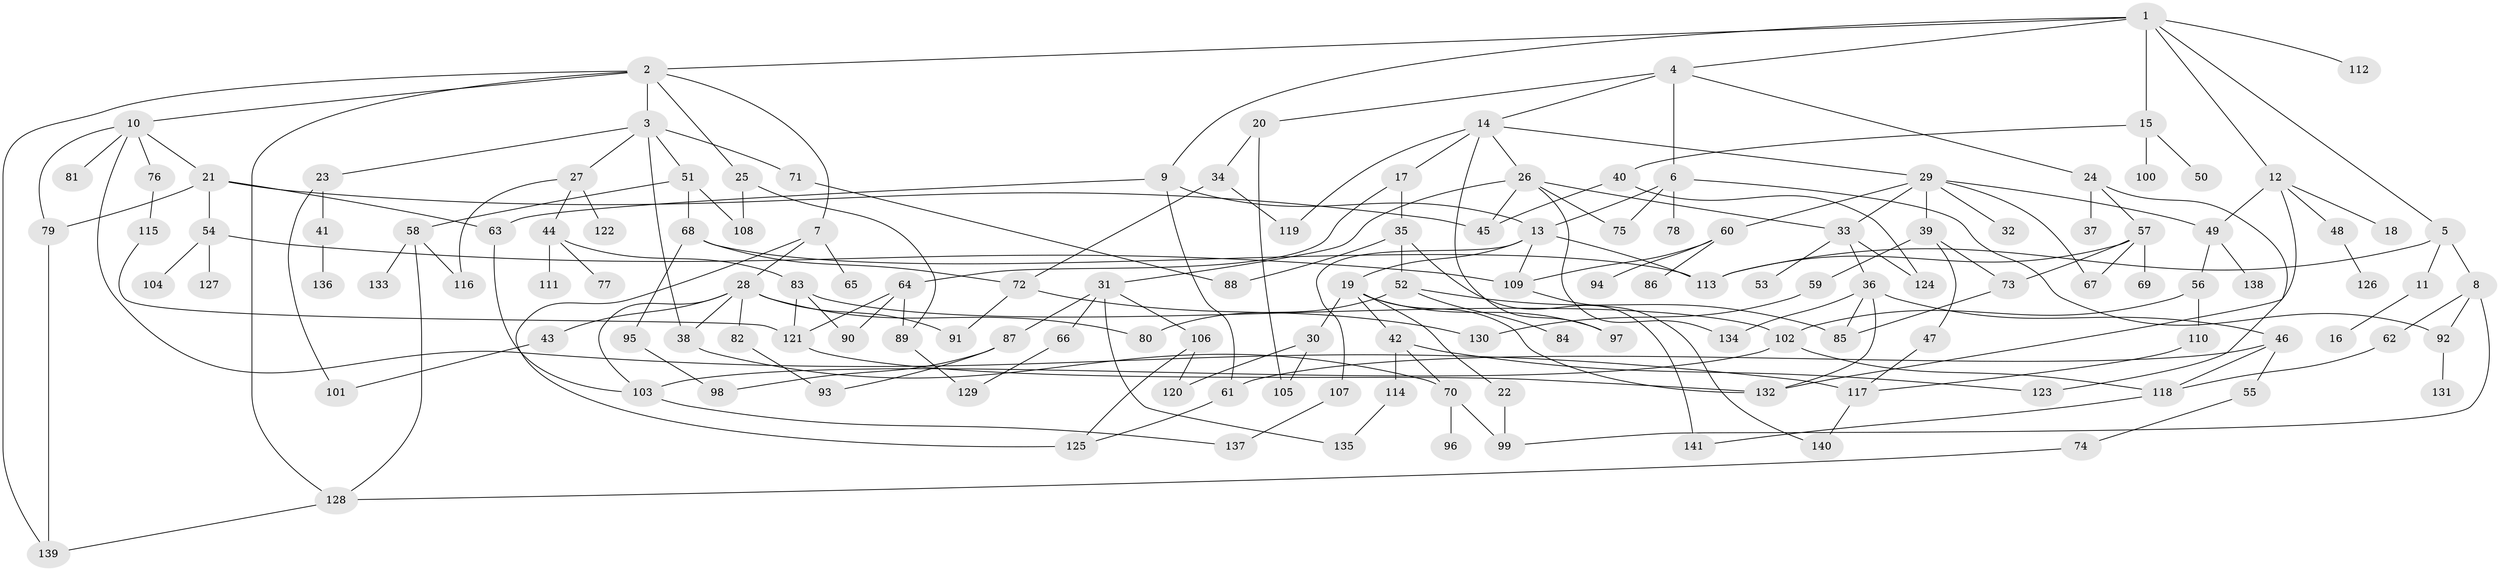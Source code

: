 // coarse degree distribution, {15: 0.017857142857142856, 6: 0.08928571428571429, 17: 0.017857142857142856, 4: 0.19642857142857142, 3: 0.125, 5: 0.07142857142857142, 2: 0.17857142857142858, 1: 0.21428571428571427, 10: 0.017857142857142856, 7: 0.05357142857142857, 8: 0.017857142857142856}
// Generated by graph-tools (version 1.1) at 2025/17/03/04/25 18:17:14]
// undirected, 141 vertices, 205 edges
graph export_dot {
graph [start="1"]
  node [color=gray90,style=filled];
  1;
  2;
  3;
  4;
  5;
  6;
  7;
  8;
  9;
  10;
  11;
  12;
  13;
  14;
  15;
  16;
  17;
  18;
  19;
  20;
  21;
  22;
  23;
  24;
  25;
  26;
  27;
  28;
  29;
  30;
  31;
  32;
  33;
  34;
  35;
  36;
  37;
  38;
  39;
  40;
  41;
  42;
  43;
  44;
  45;
  46;
  47;
  48;
  49;
  50;
  51;
  52;
  53;
  54;
  55;
  56;
  57;
  58;
  59;
  60;
  61;
  62;
  63;
  64;
  65;
  66;
  67;
  68;
  69;
  70;
  71;
  72;
  73;
  74;
  75;
  76;
  77;
  78;
  79;
  80;
  81;
  82;
  83;
  84;
  85;
  86;
  87;
  88;
  89;
  90;
  91;
  92;
  93;
  94;
  95;
  96;
  97;
  98;
  99;
  100;
  101;
  102;
  103;
  104;
  105;
  106;
  107;
  108;
  109;
  110;
  111;
  112;
  113;
  114;
  115;
  116;
  117;
  118;
  119;
  120;
  121;
  122;
  123;
  124;
  125;
  126;
  127;
  128;
  129;
  130;
  131;
  132;
  133;
  134;
  135;
  136;
  137;
  138;
  139;
  140;
  141;
  1 -- 2;
  1 -- 4;
  1 -- 5;
  1 -- 9;
  1 -- 12;
  1 -- 15;
  1 -- 112;
  2 -- 3;
  2 -- 7;
  2 -- 10;
  2 -- 25;
  2 -- 128;
  2 -- 139;
  3 -- 23;
  3 -- 27;
  3 -- 38;
  3 -- 51;
  3 -- 71;
  4 -- 6;
  4 -- 14;
  4 -- 20;
  4 -- 24;
  5 -- 8;
  5 -- 11;
  5 -- 113;
  6 -- 13;
  6 -- 75;
  6 -- 78;
  6 -- 92;
  7 -- 28;
  7 -- 65;
  7 -- 125;
  8 -- 62;
  8 -- 99;
  8 -- 92;
  9 -- 61;
  9 -- 63;
  9 -- 13;
  10 -- 21;
  10 -- 76;
  10 -- 79;
  10 -- 81;
  10 -- 117;
  11 -- 16;
  12 -- 18;
  12 -- 48;
  12 -- 49;
  12 -- 132;
  13 -- 19;
  13 -- 107;
  13 -- 109;
  13 -- 113;
  14 -- 17;
  14 -- 26;
  14 -- 29;
  14 -- 97;
  14 -- 119;
  15 -- 40;
  15 -- 50;
  15 -- 100;
  17 -- 35;
  17 -- 64;
  19 -- 22;
  19 -- 30;
  19 -- 42;
  19 -- 132;
  19 -- 97;
  20 -- 34;
  20 -- 105;
  21 -- 54;
  21 -- 79;
  21 -- 63;
  21 -- 45;
  22 -- 99;
  23 -- 41;
  23 -- 101;
  24 -- 37;
  24 -- 57;
  24 -- 123;
  25 -- 108;
  25 -- 89;
  26 -- 31;
  26 -- 134;
  26 -- 33;
  26 -- 45;
  26 -- 75;
  27 -- 44;
  27 -- 116;
  27 -- 122;
  28 -- 43;
  28 -- 82;
  28 -- 91;
  28 -- 103;
  28 -- 80;
  28 -- 38;
  29 -- 32;
  29 -- 33;
  29 -- 39;
  29 -- 60;
  29 -- 49;
  29 -- 67;
  30 -- 105;
  30 -- 120;
  31 -- 66;
  31 -- 87;
  31 -- 106;
  31 -- 135;
  33 -- 36;
  33 -- 53;
  33 -- 124;
  34 -- 72;
  34 -- 119;
  35 -- 52;
  35 -- 88;
  35 -- 141;
  36 -- 46;
  36 -- 132;
  36 -- 134;
  36 -- 85;
  38 -- 70;
  39 -- 47;
  39 -- 59;
  39 -- 73;
  40 -- 45;
  40 -- 124;
  41 -- 136;
  42 -- 70;
  42 -- 114;
  42 -- 123;
  43 -- 101;
  44 -- 77;
  44 -- 83;
  44 -- 111;
  46 -- 55;
  46 -- 118;
  46 -- 61;
  47 -- 117;
  48 -- 126;
  49 -- 56;
  49 -- 138;
  51 -- 58;
  51 -- 68;
  51 -- 108;
  52 -- 80;
  52 -- 84;
  52 -- 85;
  54 -- 104;
  54 -- 127;
  54 -- 109;
  55 -- 74;
  56 -- 110;
  56 -- 102;
  57 -- 67;
  57 -- 69;
  57 -- 73;
  57 -- 113;
  58 -- 133;
  58 -- 116;
  58 -- 128;
  59 -- 130;
  60 -- 86;
  60 -- 94;
  60 -- 109;
  61 -- 125;
  62 -- 118;
  63 -- 103;
  64 -- 89;
  64 -- 90;
  64 -- 121;
  66 -- 129;
  68 -- 95;
  68 -- 113;
  68 -- 72;
  70 -- 96;
  70 -- 99;
  71 -- 88;
  72 -- 91;
  72 -- 130;
  73 -- 85;
  74 -- 128;
  76 -- 115;
  79 -- 139;
  82 -- 93;
  83 -- 90;
  83 -- 102;
  83 -- 121;
  87 -- 93;
  87 -- 98;
  89 -- 129;
  92 -- 131;
  95 -- 98;
  102 -- 103;
  102 -- 118;
  103 -- 137;
  106 -- 120;
  106 -- 125;
  107 -- 137;
  109 -- 140;
  110 -- 117;
  114 -- 135;
  115 -- 121;
  117 -- 140;
  118 -- 141;
  121 -- 132;
  128 -- 139;
}
